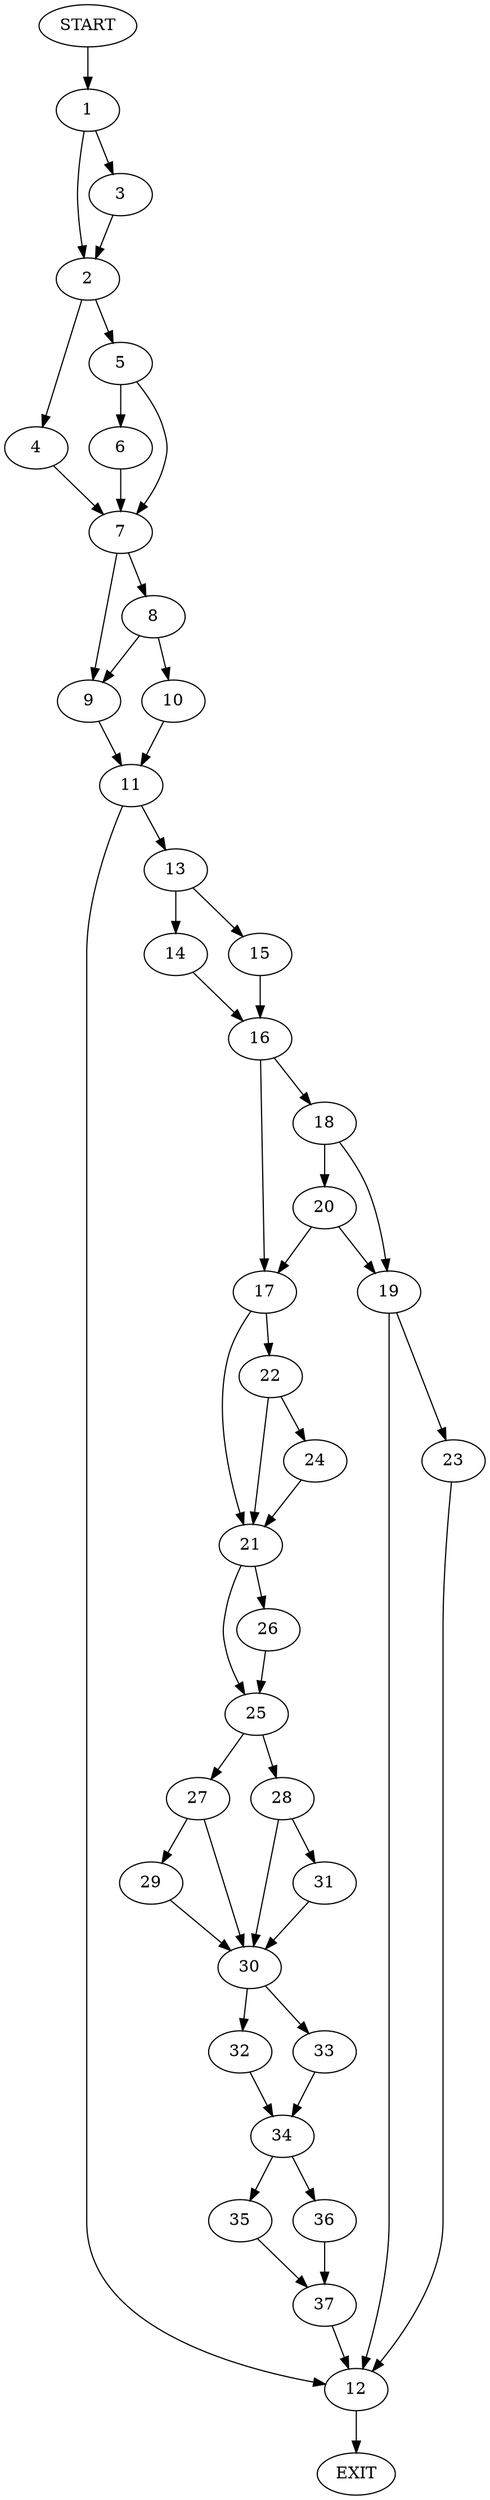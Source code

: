 digraph {
0 [label="START"]
38 [label="EXIT"]
0 -> 1
1 -> 2
1 -> 3
3 -> 2
2 -> 4
2 -> 5
5 -> 6
5 -> 7
4 -> 7
7 -> 8
7 -> 9
6 -> 7
8 -> 9
8 -> 10
9 -> 11
10 -> 11
11 -> 12
11 -> 13
13 -> 14
13 -> 15
12 -> 38
15 -> 16
14 -> 16
16 -> 17
16 -> 18
18 -> 19
18 -> 20
17 -> 21
17 -> 22
20 -> 19
20 -> 17
19 -> 12
19 -> 23
22 -> 24
22 -> 21
21 -> 25
21 -> 26
24 -> 21
25 -> 27
25 -> 28
26 -> 25
27 -> 29
27 -> 30
28 -> 31
28 -> 30
31 -> 30
30 -> 32
30 -> 33
29 -> 30
32 -> 34
33 -> 34
34 -> 35
34 -> 36
35 -> 37
36 -> 37
37 -> 12
23 -> 12
}
